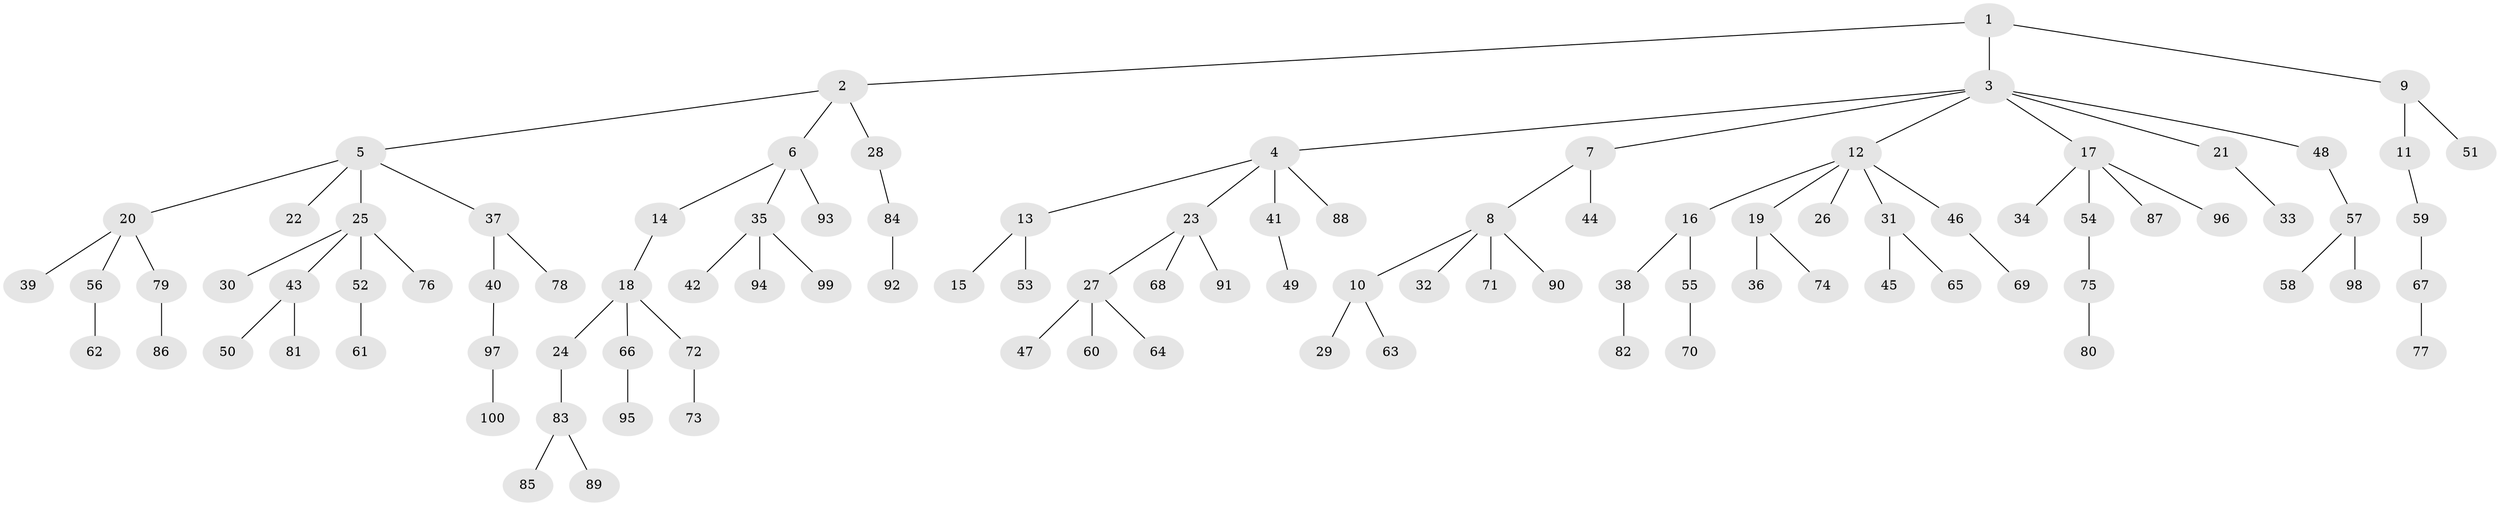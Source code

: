 // Generated by graph-tools (version 1.1) at 2025/38/02/21/25 10:38:56]
// undirected, 100 vertices, 99 edges
graph export_dot {
graph [start="1"]
  node [color=gray90,style=filled];
  1;
  2;
  3;
  4;
  5;
  6;
  7;
  8;
  9;
  10;
  11;
  12;
  13;
  14;
  15;
  16;
  17;
  18;
  19;
  20;
  21;
  22;
  23;
  24;
  25;
  26;
  27;
  28;
  29;
  30;
  31;
  32;
  33;
  34;
  35;
  36;
  37;
  38;
  39;
  40;
  41;
  42;
  43;
  44;
  45;
  46;
  47;
  48;
  49;
  50;
  51;
  52;
  53;
  54;
  55;
  56;
  57;
  58;
  59;
  60;
  61;
  62;
  63;
  64;
  65;
  66;
  67;
  68;
  69;
  70;
  71;
  72;
  73;
  74;
  75;
  76;
  77;
  78;
  79;
  80;
  81;
  82;
  83;
  84;
  85;
  86;
  87;
  88;
  89;
  90;
  91;
  92;
  93;
  94;
  95;
  96;
  97;
  98;
  99;
  100;
  1 -- 2;
  1 -- 3;
  1 -- 9;
  2 -- 5;
  2 -- 6;
  2 -- 28;
  3 -- 4;
  3 -- 7;
  3 -- 12;
  3 -- 17;
  3 -- 21;
  3 -- 48;
  4 -- 13;
  4 -- 23;
  4 -- 41;
  4 -- 88;
  5 -- 20;
  5 -- 22;
  5 -- 25;
  5 -- 37;
  6 -- 14;
  6 -- 35;
  6 -- 93;
  7 -- 8;
  7 -- 44;
  8 -- 10;
  8 -- 32;
  8 -- 71;
  8 -- 90;
  9 -- 11;
  9 -- 51;
  10 -- 29;
  10 -- 63;
  11 -- 59;
  12 -- 16;
  12 -- 19;
  12 -- 26;
  12 -- 31;
  12 -- 46;
  13 -- 15;
  13 -- 53;
  14 -- 18;
  16 -- 38;
  16 -- 55;
  17 -- 34;
  17 -- 54;
  17 -- 87;
  17 -- 96;
  18 -- 24;
  18 -- 66;
  18 -- 72;
  19 -- 36;
  19 -- 74;
  20 -- 39;
  20 -- 56;
  20 -- 79;
  21 -- 33;
  23 -- 27;
  23 -- 68;
  23 -- 91;
  24 -- 83;
  25 -- 30;
  25 -- 43;
  25 -- 52;
  25 -- 76;
  27 -- 47;
  27 -- 60;
  27 -- 64;
  28 -- 84;
  31 -- 45;
  31 -- 65;
  35 -- 42;
  35 -- 94;
  35 -- 99;
  37 -- 40;
  37 -- 78;
  38 -- 82;
  40 -- 97;
  41 -- 49;
  43 -- 50;
  43 -- 81;
  46 -- 69;
  48 -- 57;
  52 -- 61;
  54 -- 75;
  55 -- 70;
  56 -- 62;
  57 -- 58;
  57 -- 98;
  59 -- 67;
  66 -- 95;
  67 -- 77;
  72 -- 73;
  75 -- 80;
  79 -- 86;
  83 -- 85;
  83 -- 89;
  84 -- 92;
  97 -- 100;
}
